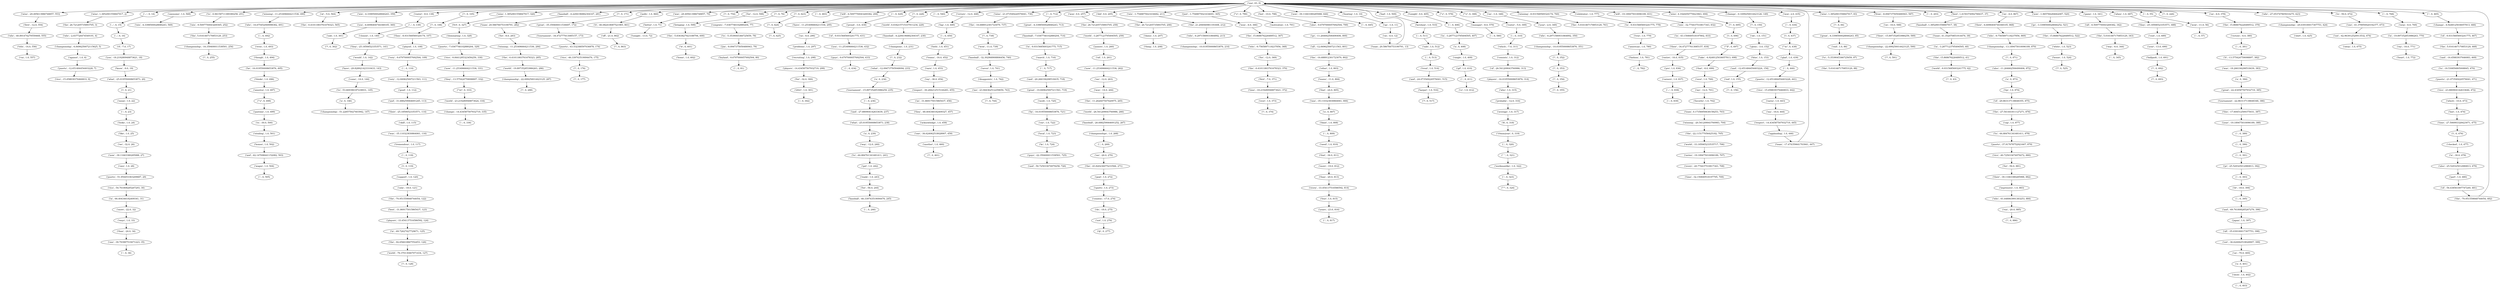 strict digraph "" {
"('!', 0, 886)";
"('wins', -29.495613986748857, 553)";
"('wins', 1.3852901558847917, 2)";
"('the', 26.721205735893705, 258)";
"('world', -26.541209043760986, 266)";
"(',', 0, 492)";
"('the', -11.262647547020975, 265)";
"('to', -5.3539045366725659, 87)";
"('!', 0, 871)";
"('tonight', -13.0, 72)";
"('first', -7.0, 371)";
"('beating', 1.0, 10)";
"('local', 1.0, 723)";
"(',', 0, 395)";
"('.', 0, 782)";
"('all', -12.849625007211563, 801)";
"('we', -32.0, 26)";
"('guys', -22.359400011538501, 725)";
"('i', 0, 476)";
"('all', -35.039100017307753, 398)";
"('home', 1.0, 602)";
"('i', 0, 696)";
"('awesome', 1.0, 568)";
"('...', 0, 14)";
"('to', -0.96158711389380258, 251)";
"('it', -13.575424759098897, 382)";
"('rico', -46.339743519094476, 175)";
"('by', -16.019550008653876, 721)";
"('end', 1.0, 86)";
"('team', 0.17356950638158253, 703)";
"('what', -25.019550008653873, 238)";
"('who', 1.0, 315)";
"('!', 0, 353)";
"('kc', 1.0, 724)";
"('and', -16.45883937646083, 469)";
"('.', 0, 381)";
"('.', 0, 36)";
"('this', -17.604512509375031, 387)";
"('at', -5.0, 564)";
"('cc', 1.0, 412)";
"('championship', -22.699250014423125, 287)";
"('..', 0, 139)";
"('for', -32.0, 300)";
"('the', -27.541441811127271, 876)";
"('and', -62.147098441152082, 503)";
"('great', -22.434587507932719, 385)";
"('ways', 1.0, 33)";
"('and', -50.725033674979258, 726)";
"('of', -29.863137138648355, 875)";
"('title', -14.0, 556)";
"('to', -44.884761341681411, 241)";
"('the', 26.721205735893705, 206)";
"('wow', -11.0, 739)";
"('he', -16.019550008653876, 495)";
"('time', -32.150849518197795, 709)";
"('.', 0, 118)";
"('wbc', -9.7565897118237856, 368)";
"('take', -4.9248125036057813, 698)";
"('need', 1.0, 810)";
"('and', -27.880904142633639, 237)";
"('winning', -11.253496664211536, 490)";
"('get', 1.0, 242)";
"('to', -53.669396187238931, 145)";
"('!', 0, 693)";
"('japan', 1.0, 397)";
"('win', -4.3398500028846243, 359)";
"('the', 15.868676226489512, 41)";
"('time', -27.506993328423071, 475)";
"('your', -13.0, 690)";
"('champs', -14.434587507932719, 335)";
"('rico', -40.725033674979272, 880)";
"('w', 0, 601)";
"('!', 0, 150)";
"('roster', -8.0, 138)";
"('a', 0, 146)";
"('red', 1.0, 155)";
"('and', -69.761808285267279, 396)";
"('usa', 63, 0)";
"('guys', -9.6797000057692504, 433)";
"('every', -20.774437510817343, 708)";
"('championship', -10.019550008653876, 351)";
"('the', -22.115177056425182, 705)";
"('know', -9.0, 19)";
"('.', 0, 817)";
"('for', -56.0, 244)";
"('in', -3.2877123795494505, 407)";
"('what', -25.019550008653873, 20)";
"('my', -36.0, 454)";
"('champs', -4.9248125036057813, 466)";
"('bringing', 1.0, 599)";
"('away', 1.0, 675)";
"('homes', 1.0, 502)";
"('is', -30.0, 500)";
"('problems', 1.0, 297)";
"('looks', 1.0, 24)";
"('tournament', -34.472777613085157, 173)";
"('!', 0, 105)";
"('true', 1.0, 779)";
"(',', 0, 511)";
"('also', -25.529325012980813, 479)";
"('nd', 1.0, 261)";
"('players', -14.434587507932719, 299)";
"('the', -70.951559848744054, 482)";
"('all', -6.5097750043269382, 342)";
"('!', 0, 625)";
"('!', 0, 744)";
"('cap', 1.0, 877)";
"('it', -46.082418087521965, 861)";
"('was', -18.266194298518439, 383)";
"('on', -16.0, 588)";
"('checked', 1.0, 477)";
"('wow', -11.0, 56)";
"('earn', 1.0, 453)";
"('world', -23.219280948873624, 334)";
"('!', 0, 156)";
"('glory', -3.0, 152)";
"('wins', 1.3852901558847917, 326)";
"('.', 0, 440)";
"(\"'m\", 0, 438)";
"('the', 5.0161467170853129, 88)";
"('won', -14.0, 264)";
"('time', -18.219280948873621, 372)";
"('.', 0, 389)";
"('tournament', -15.897352853986259, 235)";
"('motivation', 1.0, 791)";
"('kershaw', 1.0, 510)";
"('..', 0, 16)";
"('no', -6.0, 296)";
"('world', -3.2877123795494505, 259)";
"(';', 0, 302)";
"('on', -70.0, 400)";
"('than', -20.0, 813)";
"('visit', 1.0, 689)";
"('.', 0, 323)";
"('do', -18.0, 275)";
"('they', -8.931568569324174, 107)";
"('baseball', -4.2294196882304167, 281)";
"('roster', -5.0, 309)";
"('they', -13.575424759098897, 332)";
"('wbc', -9.7565897118237856, 869)";
"('in', -43.150849518197802, 833)";
"('their', -34.472777613085157, 834)";
"('tip', 1.0, 874)";
"('puerto', -21.073549220576041, 471)";
"('very', -9.6797000057692504, 109)";
"('win', -9.5097750043269365, 252)";
"('ole', 1.0, 151)";
"('?', 0, 362)";
"('both', 1.0, 451)";
"('single', 1.0, 409)";
"('!', 0, 171)";
"('championship', -16.359400011538501, 254)";
"('a', 0, 384)";
"('great', -35.359400011538497, 172)";
"(\"''\", 0, 324)";
"('...', 0, 15)";
"('.', 0, 436)";
"('was', -29.495613986748857, 70)";
"('!', 0, 754)";
"('pulls', 1.0, 860)";
"('shirt', 1.0, 425)";
"('my', -16.0, 771)";
"('wbc', -61.648063991383253, 884)";
"('now', -11.253496664211536, 262)";
"('!', 0, 352)";
"('for', -12.0, 598)";
"('blast', 1.0, 808)";
"('!', 0, 623)";
"('of', -56.438561897747249, 481)";
"('.', 0, 236)";
"('win', -4.3398500028846243, 569)";
"('and', -12.651484454403224, 154)";
"('manager', -8.0, 579)";
"('go', -11.264662506490406, 800)";
"('@', 0, 277)";
"('great', -4.3398500028846243, 713)";
"(',', 0, 513)";
"('year', -19.189475010096189, 388)";
"('up', -1.0, 11)";
"('recruiting', 1.0, 298)";
"('in', -69.72627427729671, 125)";
"('applauding', 1.0, 446)";
"('.', 0, 483)";
"('of', -9.9315685693241775, 431)";
"('sale', 1.0, 512)";
"('.', 0, 57)";
"('wbc', -6.2971580931864892, 350)";
"('of', -26.541209043760986, 313)";
"('over', 1.0, 700)";
"('championships', 1.0, 268)";
"('the', -0.41011803761678323, 285)";
"('!', 0, 692)";
"('in', -19.897352853986263, 770)";
"('my', -16.0, 444)";
"(\"'re\", 0, 333)";
"('!', 0, 76)";
"('will', -6.5097750043269382, 294)";
"('respect', -30.284212515144283, 455)";
"('teams', -16.0, 452)";
"('rico', -9.8441295323456259, 330)";
"('mvp', -6.0, 769)";
"('is', -30.0, 478)";
"('world', -33.185065233535717, 706)";
"('in', -9.9315685693241775, 778)";
"('have', -11.253496664211536, 295)";
"('.', 0, 429)";
"('world', 0.034215715337911234, 229)";
"('the', -0.41011803761678323, 370)";
"('wbc', -2.837726474549191, 4)";
"('earns', 1.0, 443)";
"('.', 0, 540)";
"('champions', 1.0, 231)";
"('jim', -8.0947375050480943, 79)";
"('you', -6.6096404744368105, 360)";
"('!', 0, 43)";
"('!', 0, 228)";
"('fashion', 1.0, 781)";
"('american', 1.0, 780)";
"('was', -35.110323830864061, 116)";
"('our', 1.0, 722)";
"('i', 0, 21)";
"('puerto', -7.0367746102880204, 329)";
"('10mm/year', 0, 319)";
"('victory', -12.0, 448)";
"('wins', -21.073549220576041, 736)";
"('come', -14.0, 144)";
"('to', -44.884761341681411, 878)";
"('tournament', -22.863137138648348, 386)";
"('america', 1.0, 497)";
"('won', 2.0, 435)";
"('dominating', 1.0, 328)";
"('other', 1.0, 803)";
"('if', -7.0, 17)";
"('juniors', 1.0, 260)";
"('workmanlike', 1.0, 322)";
"('closest', 1.0, 140)";
"('a', 0, 408)";
"('probably', -12.0, 316)";
"('championship', -29.039100017307753, 424)";
"('another', 1.0, 460)";
"('they', -25.18506523353571, 688)";
"('my', -12.0, 701)";
"('!', 0, 863)";
"('their', -15.897352853986259, 589)";
"('that', -8.0, 699)";
"('out', -36.624062518028907, 399)";
"('.', 0, 712)";
"('did', 0.0, 205)";
"('?', 0, 591)";
"('damn', 1.0, 207)";
"('.', 0, 645)";
"('the', -70.951559848744054, 122)";
"('every', -33.454137516586592, 814)";
"('win', -1.7548875021634682, 211)";
"('puerto', -43.532388597036878, 174)";
"('which', -7.0, 311)";
"('!', 0, 232)";
"('the', 26.721205735893705, 3)";
"('favorite', 1.0, 702)";
"('average', 1.0, 317)";
"(\"'s\", 0, 790)";
"('championship', -22.699250014423125, 590)";
"('you', -18.219280948873621, 18)";
"(',', 0, 393)";
"('just', -1.7548875021634691, 365)";
"('the', 5.0161467170853129, 468)";
"('way', -6.0, 344)";
"('part', 1.0, 480)";
"('the', 15.868676226489512, 367)";
"('show', 1.0, 402)";
"('for', -56.0, 881)";
"('only', -18.0, 121)";
"(';', 0, 390)";
"(',', 0, 310)";
"('dr', -18.0, 394)";
"('now', -39.11663380285988, 644)";
"('ask', 1.0, 361)";
"('!', 0, 355)";
"('2021', 1.0, 301)";
"('harper', 1.0, 516)";
"('$', 0, 318)";
"('what', -12.094737505048094, 233)";
"('mean', 1.0, 22)";
"('congrats', -7.0367746102880204, 77)";
"('like', 1.0, 25)";
"('world', -9.9315685693241775, 42)";
"('as', -31.869175015865437, 456)";
"('world', -19.897352853986263, 286)";
"('i', 0, 119)";
"('``', 0, 321)";
"('trout', 1.0, 514)";
"('?', 0, 525)";
"(',', 0, 406)";
"('blue', 1.0, 153)";
"('won', 0.0, 257)";
"('baseball', -46.339743519094476, 245)";
"('!', 0, 255)";
"('won', -4.0, 366)";
"('to', -5.3539045366725659, 78)";
"('more', -22.0, 32)";
"('also', -9.6797000057692504, 799)";
"('!', 0, 695)";
"('country', -17.0, 274)";
"('championship', -10.019550008653876, 214)";
"('a', 0, 807)";
"('had', 1.0, 509)";
"('great', -19.849625007211561, 719)";
"('the', -5.8363827923188794, 600)";
"(',', 0, 269)";
"('the', -16.688912301723079, 802)";
"('.', 0, 336)";
"('puerto', -12.651484454403228, 7)";
"('players', -16.019550008653876, 314)";
"('way', -12.0, 240)";
"('tonight', 0.0, 405)";
"('team', -17.474359641703941, 447)";
"('thing', 1.0, 208)";
"('glad', 1.0, 439)";
"('they', -48.404346182409327, 457)";
"('!', 0, 177)";
"('respect', -14.434587507932719, 445)";
"('!', 0, 106)";
"('played', 1.0, 108)";
"('baseball', -7.0367746102880204, 714)";
"('first', -12.0, 554)";
"('more', -19.0, 812)";
"('in', -3.2877123795494505, 40)";
"('the', -16.688912301723079, 737)";
"('a', 0, 401)";
"('acknowledge', 1.0, 458)";
"('puerto', -37.917678752921667, 879)";
"('!', 0, 374)";
"('but', -10.0, 798)";
"('team', 41.352070851914476, 39)";
"('the', -92.656618867552453, 126)";
"('...', 0, 838)";
"('out', -42.963912520913532, 674)";
"(\"'s\", 0, 578)";
"('also', -11.264662506490406, 872)";
"('world', -76.370130467071434, 127)";
"('!', 0, 84)";
"('though', 1.0, 494)";
"('the', -43.820236075233566, 271)";
"('on', -1.0, 348)";
"('consists', 1.0, 312)";
"('not', 1.0, 276)";
"('house', 1.0, 524)";
"('.', 0, 23)";
"('winning', -11.253496664211536, 284)";
"('one', -39.793987519471223, 35)";
"('the', 15.868676226489512, 379)";
"('celebrates', 1.0, 777)";
"('winning', -8.931568569324174, 760)";
"('will', -19.189475010096189, 831)";
"('own', 1.0, 28)";
"('me', -23.944362512259659, 743)";
"('which', -10.0, 473)";
"('team', 29.586784753190791, 282)";
"('rico', -15.458839376460833, 442)";
"('wbc', -40.891474279559468, 555)";
"('rico', -15.458839376460833, 8)";
"('skill', 1.0, 115)";
"('best', -31.869175015865437, 123)";
"('they', -25.18506523353571, 141)";
"('!', 0, 624)";
"(\"'s\", 0, 308)";
"('leyland', -9.6797000057692504, 80)";
"('a', 0, 234)";
"('!', 0, 461)";
"('.', 0, 411)";
"('champs', -0.1699250014423126, 149)";
"('.', 0, 81)";
"('series', -19.189475010096189, 707)";
"('march', 1.0, 716)";
"('pr', -25.529325012980813, 392)";
"('last', 1.0, 474)";
"('of', -9.9315685693241775, 467)";
"('wins', 4.1926450779423963, 694)";
"('would', 1.0, 142)";
"('.', 0, 434)";
"('championship', -51.228575027403942, 147)";
"('we', -26.0, 270)";
"('their', -39.11663380285988, 882)";
"('great', -4.3398500028846243, 85)";
"('for', -12.0, 369)";
"('ever', 1.0, 373)";
"('wages', 1.0, 504)";
"('work', 1.0, 720)";
"(\"'ll\", 0, 697)";
"('.', 0, 839)";
"('one', -36.624062518028907, 459)";
"('!', 0, 738)";
"('have', -29.828921423310433, 143)";
"('!', 0, 128)";
"('.', 0, 580)";
"(';', 0, 391)";
"('that', -36.0, 811)";
"('heart', 1.0, 772)";
"('on', -4.0, 867)";
"('the', 5.0161467170853129, 253)";
"('.', 0, 403)";
"('four', 1.0, 815)";
"('!', 0, 354)";
"('the', 5.0161467170853129, 343)";
"('wins', 1.3852901558847917, 83)";
"('puerto', -12.651484454403228, 441)";
"('team', 29.586784753190791, 13)";
"('from', -8.0947375050480943, 587)";
"('a', 0, 873)";
"('baseball', 1.3852901558847917, 38)";
"('via', 1.0, 557)";
"('.', 0, 345)";
"('best', 1.4150374992788437, 37)";
"('.', 0, 203)";
"('one', -41.378950020192377, 673)";
"('than', -24.0, 34)";
"('off', -21.0, 862)";
"('pastime', 1.0, 499)";
"('you', -11.253496664211536, 432)";
"('puerto', -51.954453363209687, 29)";
"('run', -20.0, 885)";
"('good', 1.0, 112)";
"('ready', 1.0, 243)";
"('the', -0.41011803761678323, 565)";
"('i', 0, 437)";
"('and', -24.073549220576041, 515)";
"('win', -32.774437510817343, 832)";
"('never', 1.0, 741)";
"('go', -3.3398500028846252, 521)";
"('stealing', 1.0, 501)";
"('thinks', 1.0, 496)";
"('years', -23.0, 816)";
"('rico', -23.880904142633646, 472)";
"('.', 0, 717)";
"('championship', -6.8496250072115625, 5)";
"('impressive', 1.0, 883)";
"('.', 0, 450)";
"('very', -12.849625007211563, 111)";
"('for', -8.0, 283)";
"('on', -4.0, 378)";
"('now', -1.965784284662087, 520)";
"('the', 21.294940981191608, 212)";
"('baseball', -26.688259064691252, 267)";
"('!', 0, 288)";
"('pro', 1.0, 836)";
"('entire', -16.0, 835)";
"('wbc', -16.675452949098382, 491)";
"(\"'s\", 0, 498)";
"(',', 0, 320)";
"('wbc', -6.2971580931864892, 213)";
"('goat', 1.0, 272)";
"('!', 0, 176)";
"('game', 1.0, 341)";
"('proud', -3.0, 430)";
"(',', 0, 110)";
"('when', 1.0, 687)";
"('?', 0, 517)";
"('support', 1.0, 120)";
"('-', 0, 465)";
"('baseball', -32.302968908806456, 740)";
"('rico', -54.761808285267293, 30)";
"('.', 0, 505)";
"('their', -25.18506523353571, 114)";
"('the', 15.868676226489512, 522)";
"('.', 0, 55)";
"('gif', 1.0, 410)";
"('in', -9.9315685693241775, 715)";
"('their', -6.6096404744368105, 868)";
"('your', -2.0, 349)";
"('!', 0, 226)";
"('baseball', -4.2294196882304167, 230)";
"('is', -50.0, 672)";
"('8-0', 0, 327)";
"('disappoints', 1.0, 742)";
"('on', -4.0, 12)";
"('the', 5.0161467170853129, 761)";
"('sports', 1.0, 273)";
"('better', 1.0, 71)";
"('and', -31.688259064691245, 113)";
"('ballpark', 1.0, 691)";
"('now', -39.11663380285988, 27)";
"('even', 1.0, 493)";
"('in', -66.404346182409341, 31)";
"('wbc', -27.053747805010275, 423)";
"('a', 0, 239)";
"('winning', -20.541209043760983, 704)";
"('victory', -4.0, 380)";
"(',', 0, 768)";
"('.', 0, 246)";
"('players', -33.454137516586592, 124)";
"('that', -24.0, 805)";
"('we', -12.0, 263)";
"('to', -18.530856805008845, 470)";
"('was', -35.110323830864061, 806)";
"('and', -20.266194298518435, 718)";
"('tremendous', 1.0, 117)";
"('championship', -13.189475010096189, 870)";
"('teams', -11.0, 804)";
"('.', 0, 809)";
"('lap', 1.0, 449)";
"('now', -11.253496664211536, 331)";
"('white', 1.0, 523)";
"('careers', 1.0, 837)";
"('against', 1.0, 6)";
"('wins', -29.495613986748857, 553)" -> "('first', -12.0, 554)";
"('wins', 1.3852901558847917, 2)" -> "('the', 26.721205735893705, 3)";
"('the', 26.721205735893705, 258)" -> "('world', -3.2877123795494505, 259)";
"('world', -26.541209043760986, 266)" -> "('baseball', -26.688259064691252, 267)";
"(',', 0, 492)" -> "('even', 1.0, 493)";
"('the', -11.262647547020975, 265)" -> "('world', -26.541209043760986, 266)";
"('to', -5.3539045366725659, 87)" -> "('the', 5.0161467170853129, 88)";
"('!', 0, 871)" -> "('also', -11.264662506490406, 872)";
"('first', -7.0, 371)" -> "('time', -18.219280948873621, 372)";
"('beating', 1.0, 10)" -> "('up', -1.0, 11)";
"('local', 1.0, 723)" -> "('kc', 1.0, 724)";
"(',', 0, 395)" -> "('and', -69.761808285267279, 396)";
"('all', -12.849625007211563, 801)" -> "('the', -16.688912301723079, 802)";
"('we', -32.0, 26)" -> "('now', -39.11663380285988, 27)";
"('guys', -22.359400011538501, 725)" -> "('and', -50.725033674979258, 726)";
"('i', 0, 476)" -> "('checked', 1.0, 477)";
"('all', -35.039100017307753, 398)" -> "('out', -36.624062518028907, 399)";
"('i', 0, 696)" -> "(\"'ll\", 0, 697)";
"('awesome', 1.0, 568)" -> "('win', -4.3398500028846243, 569)";
"('...', 0, 14)" -> "('...', 0, 15)";
"('to', -0.96158711389380258, 251)" -> "('win', -9.5097750043269365, 252)";
"('it', -13.575424759098897, 382)" -> "('was', -18.266194298518439, 383)";
"('rico', -46.339743519094476, 175)" -> "('!', 0, 176)";
"('by', -16.019550008653876, 721)" -> "('our', 1.0, 722)";
"('end', 1.0, 86)" -> "('to', -5.3539045366725659, 87)";
"('team', 0.17356950638158253, 703)" -> "('winning', -20.541209043760983, 704)";
"('what', -25.019550008653873, 238)" -> "('a', 0, 239)";
"('who', 1.0, 315)" -> "('probably', -12.0, 316)";
"('!', 0, 353)" -> "('!', 0, 354)";
"('kc', 1.0, 724)" -> "('guys', -22.359400011538501, 725)";
"('and', -16.45883937646083, 469)" -> "('to', -18.530856805008845, 470)";
"('.', 0, 381)" -> "('it', -13.575424759098897, 382)";
"('this', -17.604512509375031, 387)" -> "('year', -19.189475010096189, 388)";
"('at', -5.0, 564)" -> "('the', -0.41011803761678323, 565)";
"('championship', -22.699250014423125, 287)" -> "('!', 0, 288)";
"('..', 0, 139)" -> "('closest', 1.0, 140)";
"('for', -32.0, 300)" -> "('2021', 1.0, 301)";
"('the', -27.541441811127271, 876)" -> "('cap', 1.0, 877)";
"('and', -62.147098441152082, 503)" -> "('wages', 1.0, 504)";
"('great', -22.434587507932719, 385)" -> "('tournament', -22.863137138648348, 386)";
"('ways', 1.0, 33)" -> "('than', -24.0, 34)";
"('of', -29.863137138648355, 875)" -> "('the', -27.541441811127271, 876)";
"('title', -14.0, 556)" -> "('via', 1.0, 557)";
"('to', -44.884761341681411, 241)" -> "('get', 1.0, 242)";
"('the', 26.721205735893705, 206)" -> "('damn', 1.0, 207)";
"('wow', -11.0, 739)" -> "('baseball', -32.302968908806456, 740)";
"('he', -16.019550008653876, 495)" -> "('thinks', 1.0, 496)";
"('.', 0, 118)" -> "('i', 0, 119)";
"('wbc', -9.7565897118237856, 368)" -> "('for', -12.0, 369)";
"('take', -4.9248125036057813, 698)" -> "('that', -8.0, 699)";
"('need', 1.0, 810)" -> "('that', -36.0, 811)";
"('and', -27.880904142633639, 237)" -> "('what', -25.019550008653873, 238)";
"('winning', -11.253496664211536, 490)" -> "('wbc', -16.675452949098382, 491)";
"('get', 1.0, 242)" -> "('ready', 1.0, 243)";
"('to', -53.669396187238931, 145)" -> "('a', 0, 146)";
"('japan', 1.0, 397)" -> "('all', -35.039100017307753, 398)";
"('win', -4.3398500028846243, 359)" -> "('you', -6.6096404744368105, 360)";
"('the', 15.868676226489512, 41)" -> "('world', -9.9315685693241775, 42)";
"('time', -27.506993328423071, 475)" -> "('i', 0, 476)";
"('your', -13.0, 690)" -> "('ballpark', 1.0, 691)";
"('champs', -14.434587507932719, 335)" -> "('.', 0, 336)";
"('rico', -40.725033674979272, 880)" -> "('for', -56.0, 881)";
"('w', 0, 601)" -> "('home', 1.0, 602)";
"('!', 0, 150)" -> "('ole', 1.0, 151)";
"('roster', -8.0, 138)" -> "('..', 0, 139)";
"('a', 0, 146)" -> "('championship', -51.228575027403942, 147)";
"('red', 1.0, 155)" -> "('!', 0, 156)";
"('and', -69.761808285267279, 396)" -> "('japan', 1.0, 397)";
"('usa', 63, 0)" -> "('wins', -29.495613986748857, 553)";
"('usa', 63, 0)" -> "('wins', 1.3852901558847917, 2)";
"('usa', 63, 0)" -> "('tonight', 0.0, 405)";
"('usa', 63, 0)" -> "('winning', -8.931568569324174, 760)";
"('usa', 63, 0)" -> "('now', -39.11663380285988, 644)";
"('usa', 63, 0)" -> "('wins', 4.1926450779423963, 694)";
"('usa', 63, 0)" -> "('baseball', -4.2294196882304167, 281)";
"('usa', 63, 0)" -> "('roster', -8.0, 138)";
"('usa', 63, 0)" -> "('just', -1.7548875021634691, 365)";
"('usa', 63, 0)" -> "('on', -4.0, 867)";
"('usa', 63, 0)" -> "('.', 0, 429)";
"('usa', 63, 0)" -> "('game', 1.0, 341)";
"('usa', 63, 0)" -> "('beating', 1.0, 10)";
"('usa', 63, 0)" -> "('when', 1.0, 687)";
"('usa', 63, 0)" -> "('is', -50.0, 672)";
"('usa', 63, 0)" -> "('.', 0, 540)";
"('usa', 63, 0)" -> "('-', 0, 465)";
"('usa', 63, 0)" -> "('will', -19.189475010096189, 831)";
"('usa', 63, 0)" -> "(\"'s\", 0, 790)";
"('usa', 63, 0)" -> "('!', 0, 171)";
"('usa', 63, 0)" -> "('!', 0, 228)";
"('usa', 63, 0)" -> "('awesome', 1.0, 568)";
"('usa', 63, 0)" -> "('...', 0, 14)";
"('usa', 63, 0)" -> "('but', -10.0, 798)";
"('usa', 63, 0)" -> "('.', 0, 55)";
"('usa', 63, 0)" -> "('to', -0.96158711389380258, 251)";
"('usa', 63, 0)" -> "('!', 0, 226)";
"('usa', 63, 0)" -> "('for', -12.0, 598)";
"('usa', 63, 0)" -> "('.', 0, 203)";
"('usa', 63, 0)" -> "('win', -4.3398500028846243, 359)";
"('usa', 63, 0)" -> "(\"'s\", 0, 578)";
"('usa', 63, 0)" -> "('now', -1.965784284662087, 520)";
"('usa', 63, 0)" -> "('!', 0, 623)";
"('usa', 63, 0)" -> "('was', -29.495613986748857, 70)";
"('usa', 63, 0)" -> "('from', -8.0947375050480943, 587)";
"('usa', 63, 0)" -> "('on', -1.0, 348)";
"('usa', 63, 0)" -> "('!', 0, 105)";
"('usa', 63, 0)" -> "('!', 0, 754)";
"('usa', 63, 0)" -> "('best', 1.4150374992788437, 37)";
"('usa', 63, 0)" -> "('at', -5.0, 564)";
"('usa', 63, 0)" -> "('won', 2.0, 435)";
"('usa', 63, 0)" -> "('victory', -12.0, 448)";
"('usa', 63, 0)" -> "(',', 0, 768)";
"('usa', 63, 0)" -> "('.', 0, 712)";
"('usa', 63, 0)" -> "('celebrates', 1.0, 777)";
"('usa', 63, 0)" -> "('won', 0.0, 257)";
"('usa', 63, 0)" -> "('wins', 1.3852901558847917, 83)";
"('usa', 63, 0)" -> "('wins', -21.073549220576041, 736)";
"('usa', 63, 0)" -> "('wins', 1.3852901558847917, 326)";
"('usa', 63, 0)" -> "('wbc', -27.053747805010275, 423)";
"('usa', 63, 0)" -> "('.', 0, 483)";
"('usa', 63, 0)" -> "('did', 0.0, 205)";
"('usa', 63, 0)" -> "('pulls', 1.0, 860)";
"('usa', 63, 0)" -> "('had', 1.0, 509)";
"('usa', 63, 0)" -> "('winning', -11.253496664211536, 490)";
"('usa', 63, 0)" -> "('win', -1.7548875021634682, 211)";
"('usa', 63, 0)" -> "('will', -6.5097750043269382, 294)";
"('usa', 63, 0)" -> "(\"'s\", 0, 308)";
"('usa', 63, 0)" -> "('champs', -0.1699250014423126, 149)";
"('usa', 63, 0)" -> "('on', -4.0, 378)";
"('usa', 63, 0)" -> "('!', 0, 76)";
"('guys', -9.6797000057692504, 433)" -> "('.', 0, 434)";
"('every', -20.774437510817343, 708)" -> "('time', -32.150849518197795, 709)";
"('championship', -10.019550008653876, 351)" -> "('!', 0, 352)";
"('the', -22.115177056425182, 705)" -> "('world', -33.185065233535717, 706)";
"('know', -9.0, 19)" -> "('what', -25.019550008653873, 20)";
"('for', -56.0, 244)" -> "('baseball', -46.339743519094476, 245)";
"('in', -3.2877123795494505, 407)" -> "('a', 0, 408)";
"('what', -25.019550008653873, 20)" -> "('i', 0, 21)";
"('my', -36.0, 454)" -> "('respect', -30.284212515144283, 455)";
"('champs', -4.9248125036057813, 466)" -> "('of', -9.9315685693241775, 467)";
"('bringing', 1.0, 599)" -> "('the', -5.8363827923188794, 600)";
"('homes', 1.0, 502)" -> "('and', -62.147098441152082, 503)";
"('is', -30.0, 500)" -> "('stealing', 1.0, 501)";
"('problems', 1.0, 297)" -> "('recruiting', 1.0, 298)";
"('looks', 1.0, 24)" -> "('like', 1.0, 25)";
"('tournament', -34.472777613085157, 173)" -> "('puerto', -43.532388597036878, 174)";
"('!', 0, 105)" -> "('!', 0, 106)";
"('true', 1.0, 779)" -> "('american', 1.0, 780)";
"(',', 0, 511)" -> "('sale', 1.0, 512)";
"('also', -25.529325012980813, 479)" -> "('part', 1.0, 480)";
"('nd', 1.0, 261)" -> "('now', -11.253496664211536, 262)";
"('players', -14.434587507932719, 299)" -> "('for', -32.0, 300)";
"('the', -70.951559848744054, 482)" -> "('usa', 63, 0)";
"('all', -6.5097750043269382, 342)" -> "('the', 5.0161467170853129, 343)";
"('cap', 1.0, 877)" -> "('to', -44.884761341681411, 878)";
"('it', -46.082418087521965, 861)" -> "('off', -21.0, 862)";
"('was', -18.266194298518439, 383)" -> "('a', 0, 384)";
"('on', -16.0, 588)" -> "('their', -15.897352853986259, 589)";
"('checked', 1.0, 477)" -> "('is', -30.0, 478)";
"('wow', -11.0, 56)" -> "('.', 0, 57)";
"('earn', 1.0, 453)" -> "('my', -36.0, 454)";
"('world', -23.219280948873624, 334)" -> "('champs', -14.434587507932719, 335)";
"('glory', -3.0, 152)" -> "('blue', 1.0, 153)";
"('wins', 1.3852901558847917, 326)" -> "('8-0', 0, 327)";
"('.', 0, 440)" -> "('puerto', -12.651484454403228, 441)";
"(\"'m\", 0, 438)" -> "('glad', 1.0, 439)";
"('won', -14.0, 264)" -> "('the', -11.262647547020975, 265)";
"('time', -18.219280948873621, 372)" -> "('ever', 1.0, 373)";
"('.', 0, 389)" -> "(';', 0, 390)";
"('tournament', -15.897352853986259, 235)" -> "('.', 0, 236)";
"('kershaw', 1.0, 510)" -> "(',', 0, 511)";
"('..', 0, 16)" -> "('if', -7.0, 17)";
"('no', -6.0, 296)" -> "('problems', 1.0, 297)";
"('world', -3.2877123795494505, 259)" -> "('juniors', 1.0, 260)";
"('on', -70.0, 400)" -> "('a', 0, 401)";
"('than', -20.0, 813)" -> "('every', -33.454137516586592, 814)";
"('visit', 1.0, 689)" -> "('your', -13.0, 690)";
"('.', 0, 323)" -> "(\"''\", 0, 324)";
"('do', -18.0, 275)" -> "('not', 1.0, 276)";
"('they', -8.931568569324174, 107)" -> "('played', 1.0, 108)";
"('baseball', -4.2294196882304167, 281)" -> "('team', 29.586784753190791, 282)";
"('roster', -5.0, 309)" -> "(',', 0, 310)";
"('they', -13.575424759098897, 332)" -> "(\"'re\", 0, 333)";
"('wbc', -9.7565897118237856, 869)" -> "('championship', -13.189475010096189, 870)";
"('in', -43.150849518197802, 833)" -> "('their', -34.472777613085157, 834)";
"('their', -34.472777613085157, 834)" -> "('entire', -16.0, 835)";
"('tip', 1.0, 874)" -> "('of', -29.863137138648355, 875)";
"('puerto', -21.073549220576041, 471)" -> "('rico', -23.880904142633646, 472)";
"('very', -9.6797000057692504, 109)" -> "(',', 0, 110)";
"('win', -9.5097750043269365, 252)" -> "('the', 5.0161467170853129, 253)";
"('ole', 1.0, 151)" -> "('glory', -3.0, 152)";
"('both', 1.0, 451)" -> "('teams', -16.0, 452)";
"('single', 1.0, 409)" -> "('gif', 1.0, 410)";
"('!', 0, 171)" -> "('great', -35.359400011538497, 172)";
"('championship', -16.359400011538501, 254)" -> "('!', 0, 255)";
"('a', 0, 384)" -> "('great', -22.434587507932719, 385)";
"('great', -35.359400011538497, 172)" -> "('tournament', -34.472777613085157, 173)";
"('...', 0, 15)" -> "('..', 0, 16)";
"('.', 0, 436)" -> "('i', 0, 437)";
"('was', -29.495613986748857, 70)" -> "('better', 1.0, 71)";
"('pulls', 1.0, 860)" -> "('it', -46.082418087521965, 861)";
"('my', -16.0, 771)" -> "('heart', 1.0, 772)";
"('wbc', -61.648063991383253, 884)" -> "('run', -20.0, 885)";
"('now', -11.253496664211536, 262)" -> "('we', -12.0, 263)";
"('!', 0, 352)" -> "('!', 0, 353)";
"('for', -12.0, 598)" -> "('bringing', 1.0, 599)";
"('blast', 1.0, 808)" -> "('.', 0, 809)";
"('!', 0, 623)" -> "('!', 0, 624)";
"('of', -56.438561897747249, 481)" -> "('the', -70.951559848744054, 482)";
"('.', 0, 236)" -> "('and', -27.880904142633639, 237)";
"('and', -12.651484454403224, 154)" -> "('red', 1.0, 155)";
"('manager', -8.0, 579)" -> "('.', 0, 580)";
"('go', -11.264662506490406, 800)" -> "('all', -12.849625007211563, 801)";
"('great', -4.3398500028846243, 713)" -> "('baseball', -7.0367746102880204, 714)";
"(',', 0, 513)" -> "('trout', 1.0, 514)";
"('year', -19.189475010096189, 388)" -> "('.', 0, 389)";
"('up', -1.0, 11)" -> "('on', -4.0, 12)";
"('recruiting', 1.0, 298)" -> "('players', -14.434587507932719, 299)";
"('in', -69.72627427729671, 125)" -> "('the', -92.656618867552453, 126)";
"('applauding', 1.0, 446)" -> "('team', -17.474359641703941, 447)";
"('of', -9.9315685693241775, 431)" -> "('you', -11.253496664211536, 432)";
"('sale', 1.0, 512)" -> "(',', 0, 513)";
"('wbc', -6.2971580931864892, 350)" -> "('championship', -10.019550008653876, 351)";
"('of', -26.541209043760986, 313)" -> "('players', -16.019550008653876, 314)";
"('over', 1.0, 700)" -> "('my', -12.0, 701)";
"('championships', 1.0, 268)" -> "(',', 0, 269)";
"('the', -0.41011803761678323, 285)" -> "('world', -19.897352853986263, 286)";
"('!', 0, 692)" -> "('!', 0, 693)";
"('in', -19.897352853986263, 770)" -> "('my', -16.0, 771)";
"('my', -16.0, 444)" -> "('respect', -14.434587507932719, 445)";
"(\"'re\", 0, 333)" -> "('world', -23.219280948873624, 334)";
"('!', 0, 76)" -> "('congrats', -7.0367746102880204, 77)";
"('will', -6.5097750043269382, 294)" -> "('have', -11.253496664211536, 295)";
"('respect', -30.284212515144283, 455)" -> "('as', -31.869175015865437, 456)";
"('teams', -16.0, 452)" -> "('earn', 1.0, 453)";
"('rico', -9.8441295323456259, 330)" -> "('now', -11.253496664211536, 331)";
"('mvp', -6.0, 769)" -> "('in', -19.897352853986263, 770)";
"('is', -30.0, 478)" -> "('also', -25.529325012980813, 479)";
"('world', -33.185065233535717, 706)" -> "('series', -19.189475010096189, 707)";
"('in', -9.9315685693241775, 778)" -> "('true', 1.0, 779)";
"('have', -11.253496664211536, 295)" -> "('no', -6.0, 296)";
"('.', 0, 429)" -> "('proud', -3.0, 430)";
"('world', 0.034215715337911234, 229)" -> "('baseball', -4.2294196882304167, 230)";
"('the', -0.41011803761678323, 370)" -> "('first', -7.0, 371)";
"('wbc', -2.837726474549191, 4)" -> "('championship', -6.8496250072115625, 5)";
"('earns', 1.0, 443)" -> "('my', -16.0, 444)";
"('champions', 1.0, 231)" -> "('!', 0, 232)";
"('jim', -8.0947375050480943, 79)" -> "('leyland', -9.6797000057692504, 80)";
"('you', -6.6096404744368105, 360)" -> "('ask', 1.0, 361)";
"('!', 0, 228)" -> "('world', 0.034215715337911234, 229)";
"('fashion', 1.0, 781)" -> "('.', 0, 782)";
"('american', 1.0, 780)" -> "('fashion', 1.0, 781)";
"('was', -35.110323830864061, 116)" -> "('tremendous', 1.0, 117)";
"('our', 1.0, 722)" -> "('local', 1.0, 723)";
"('i', 0, 21)" -> "('mean', 1.0, 22)";
"('puerto', -7.0367746102880204, 329)" -> "('rico', -9.8441295323456259, 330)";
"('10mm/year', 0, 319)" -> "(',', 0, 320)";
"('victory', -12.0, 448)" -> "('lap', 1.0, 449)";
"('wins', -21.073549220576041, 736)" -> "('the', -16.688912301723079, 737)";
"('come', -14.0, 144)" -> "('to', -53.669396187238931, 145)";
"('to', -44.884761341681411, 878)" -> "('puerto', -37.917678752921667, 879)";
"('tournament', -22.863137138648348, 386)" -> "('this', -17.604512509375031, 387)";
"('america', 1.0, 497)" -> "(\"'s\", 0, 498)";
"('won', 2.0, 435)" -> "('.', 0, 436)";
"('dominating', 1.0, 328)" -> "('puerto', -7.0367746102880204, 329)";
"('other', 1.0, 803)" -> "('teams', -11.0, 804)";
"('if', -7.0, 17)" -> "('you', -18.219280948873621, 18)";
"('juniors', 1.0, 260)" -> "('nd', 1.0, 261)";
"('workmanlike', 1.0, 322)" -> "('.', 0, 323)";
"('closest', 1.0, 140)" -> "('they', -25.18506523353571, 141)";
"('a', 0, 408)" -> "('single', 1.0, 409)";
"('probably', -12.0, 316)" -> "('average', 1.0, 317)";
"('championship', -29.039100017307753, 424)" -> "('shirt', 1.0, 425)";
"('another', 1.0, 460)" -> "('!', 0, 461)";
"('they', -25.18506523353571, 688)" -> "('visit', 1.0, 689)";
"('my', -12.0, 701)" -> "('favorite', 1.0, 702)";
"('their', -15.897352853986259, 589)" -> "('championship', -22.699250014423125, 590)";
"('that', -8.0, 699)" -> "('over', 1.0, 700)";
"('out', -36.624062518028907, 399)" -> "('on', -70.0, 400)";
"('.', 0, 712)" -> "('great', -4.3398500028846243, 713)";
"('did', 0.0, 205)" -> "('the', 26.721205735893705, 206)";
"('damn', 1.0, 207)" -> "('thing', 1.0, 208)";
"('the', -70.951559848744054, 122)" -> "('best', -31.869175015865437, 123)";
"('every', -33.454137516586592, 814)" -> "('four', 1.0, 815)";
"('win', -1.7548875021634682, 211)" -> "('the', 21.294940981191608, 212)";
"('puerto', -43.532388597036878, 174)" -> "('rico', -46.339743519094476, 175)";
"('which', -7.0, 311)" -> "('consists', 1.0, 312)";
"('!', 0, 232)" -> "('what', -12.094737505048094, 233)";
"('the', 26.721205735893705, 3)" -> "('wbc', -2.837726474549191, 4)";
"('favorite', 1.0, 702)" -> "('team', 0.17356950638158253, 703)";
"('average', 1.0, 317)" -> "('$', 0, 318)";
"(\"'s\", 0, 790)" -> "('motivation', 1.0, 791)";
"('championship', -22.699250014423125, 590)" -> "('?', 0, 591)";
"('you', -18.219280948873621, 18)" -> "('know', -9.0, 19)";
"(',', 0, 393)" -> "('dr', -18.0, 394)";
"('just', -1.7548875021634691, 365)" -> "('won', -4.0, 366)";
"('the', 5.0161467170853129, 468)" -> "('and', -16.45883937646083, 469)";
"('way', -6.0, 344)" -> "('.', 0, 345)";
"('part', 1.0, 480)" -> "('of', -56.438561897747249, 481)";
"('the', 15.868676226489512, 367)" -> "('wbc', -9.7565897118237856, 368)";
"('show', 1.0, 402)" -> "('.', 0, 403)";
"('for', -56.0, 881)" -> "('their', -39.11663380285988, 882)";
"('only', -18.0, 121)" -> "('the', -70.951559848744054, 122)";
"(';', 0, 390)" -> "(';', 0, 391)";
"(',', 0, 310)" -> "('which', -7.0, 311)";
"('dr', -18.0, 394)" -> "(',', 0, 395)";
"('now', -39.11663380285988, 644)" -> "('.', 0, 645)";
"('ask', 1.0, 361)" -> "('?', 0, 362)";
"('2021', 1.0, 301)" -> "(';', 0, 302)";
"('harper', 1.0, 516)" -> "('?', 0, 517)";
"('$', 0, 318)" -> "('10mm/year', 0, 319)";
"('what', -12.094737505048094, 233)" -> "('a', 0, 234)";
"('mean', 1.0, 22)" -> "('.', 0, 23)";
"('congrats', -7.0367746102880204, 77)" -> "('to', -5.3539045366725659, 78)";
"('like', 1.0, 25)" -> "('we', -32.0, 26)";
"('world', -9.9315685693241775, 42)" -> "('!', 0, 43)";
"('as', -31.869175015865437, 456)" -> "('they', -48.404346182409327, 457)";
"('world', -19.897352853986263, 286)" -> "('championship', -22.699250014423125, 287)";
"('i', 0, 119)" -> "('support', 1.0, 120)";
"('``', 0, 321)" -> "('workmanlike', 1.0, 322)";
"('trout', 1.0, 514)" -> "('and', -24.073549220576041, 515)";
"(',', 0, 406)" -> "('in', -3.2877123795494505, 407)";
"('blue', 1.0, 153)" -> "('and', -12.651484454403224, 154)";
"('won', 0.0, 257)" -> "('the', 26.721205735893705, 258)";
"('baseball', -46.339743519094476, 245)" -> "('.', 0, 246)";
"('won', -4.0, 366)" -> "('the', 15.868676226489512, 367)";
"('to', -5.3539045366725659, 78)" -> "('jim', -8.0947375050480943, 79)";
"('more', -22.0, 32)" -> "('ways', 1.0, 33)";
"('also', -9.6797000057692504, 799)" -> "('go', -11.264662506490406, 800)";
"('!', 0, 695)" -> "('i', 0, 696)";
"('country', -17.0, 274)" -> "('do', -18.0, 275)";
"('a', 0, 807)" -> "('blast', 1.0, 808)";
"('had', 1.0, 509)" -> "('kershaw', 1.0, 510)";
"('great', -19.849625007211561, 719)" -> "('work', 1.0, 720)";
"('the', -5.8363827923188794, 600)" -> "('w', 0, 601)";
"(',', 0, 269)" -> "('we', -26.0, 270)";
"('the', -16.688912301723079, 802)" -> "('other', 1.0, 803)";
"('puerto', -12.651484454403228, 7)" -> "('rico', -15.458839376460833, 8)";
"('players', -16.019550008653876, 314)" -> "('who', 1.0, 315)";
"('way', -12.0, 240)" -> "('to', -44.884761341681411, 241)";
"('tonight', 0.0, 405)" -> "(',', 0, 406)";
"('team', -17.474359641703941, 447)" -> "('usa', 63, 0)";
"('glad', 1.0, 439)" -> "('.', 0, 440)";
"('they', -48.404346182409327, 457)" -> "('acknowledge', 1.0, 458)";
"('respect', -14.434587507932719, 445)" -> "('applauding', 1.0, 446)";
"('!', 0, 106)" -> "('they', -8.931568569324174, 107)";
"('played', 1.0, 108)" -> "('very', -9.6797000057692504, 109)";
"('baseball', -7.0367746102880204, 714)" -> "('in', -9.9315685693241775, 715)";
"('first', -12.0, 554)" -> "('wbc', -40.891474279559468, 555)";
"('more', -19.0, 812)" -> "('than', -20.0, 813)";
"('in', -3.2877123795494505, 40)" -> "('the', 15.868676226489512, 41)";
"('the', -16.688912301723079, 737)" -> "('!', 0, 738)";
"('a', 0, 401)" -> "('show', 1.0, 402)";
"('acknowledge', 1.0, 458)" -> "('one', -36.624062518028907, 459)";
"('puerto', -37.917678752921667, 879)" -> "('rico', -40.725033674979272, 880)";
"('but', -10.0, 798)" -> "('also', -9.6797000057692504, 799)";
"('team', 41.352070851914476, 39)" -> "('in', -3.2877123795494505, 40)";
"('the', -92.656618867552453, 126)" -> "('world', -76.370130467071434, 127)";
"('...', 0, 838)" -> "('.', 0, 839)";
"('out', -42.963912520913532, 674)" -> "('away', 1.0, 675)";
"(\"'s\", 0, 578)" -> "('manager', -8.0, 579)";
"('also', -11.264662506490406, 872)" -> "('a', 0, 873)";
"('world', -76.370130467071434, 127)" -> "('!', 0, 128)";
"('!', 0, 84)" -> "('great', -4.3398500028846243, 85)";
"('though', 1.0, 494)" -> "('he', -16.019550008653876, 495)";
"('the', -43.820236075233566, 271)" -> "('goat', 1.0, 272)";
"('on', -1.0, 348)" -> "('your', -2.0, 349)";
"('consists', 1.0, 312)" -> "('of', -26.541209043760986, 313)";
"('not', 1.0, 276)" -> "('@', 0, 277)";
"('house', 1.0, 524)" -> "('?', 0, 525)";
"('.', 0, 23)" -> "('looks', 1.0, 24)";
"('winning', -11.253496664211536, 284)" -> "('the', -0.41011803761678323, 285)";
"('one', -39.793987519471223, 35)" -> "('.', 0, 36)";
"('the', 15.868676226489512, 379)" -> "('victory', -4.0, 380)";
"('celebrates', 1.0, 777)" -> "('in', -9.9315685693241775, 778)";
"('winning', -8.931568569324174, 760)" -> "('the', 5.0161467170853129, 761)";
"('will', -19.189475010096189, 831)" -> "('win', -32.774437510817343, 832)";
"('own', 1.0, 28)" -> "('puerto', -51.954453363209687, 29)";
"('me', -23.944362512259659, 743)" -> "('!', 0, 744)";
"('which', -10.0, 473)" -> "('last', 1.0, 474)";
"('team', 29.586784753190791, 282)" -> "('for', -8.0, 283)";
"('rico', -15.458839376460833, 442)" -> "('earns', 1.0, 443)";
"('wbc', -40.891474279559468, 555)" -> "('title', -14.0, 556)";
"('skill', 1.0, 115)" -> "('was', -35.110323830864061, 116)";
"('best', -31.869175015865437, 123)" -> "('players', -33.454137516586592, 124)";
"('they', -25.18506523353571, 141)" -> "('would', 1.0, 142)";
"('!', 0, 624)" -> "('!', 0, 625)";
"(\"'s\", 0, 308)" -> "('roster', -5.0, 309)";
"('leyland', -9.6797000057692504, 80)" -> "('.', 0, 81)";
"('a', 0, 234)" -> "('tournament', -15.897352853986259, 235)";
"('.', 0, 411)" -> "('cc', 1.0, 412)";
"('champs', -0.1699250014423126, 149)" -> "('!', 0, 150)";
"('series', -19.189475010096189, 707)" -> "('every', -20.774437510817343, 708)";
"('march', 1.0, 716)" -> "('.', 0, 717)";
"('pr', -25.529325012980813, 392)" -> "(',', 0, 393)";
"('last', 1.0, 474)" -> "('time', -27.506993328423071, 475)";
"('of', -9.9315685693241775, 467)" -> "('the', 5.0161467170853129, 468)";
"('wins', 4.1926450779423963, 694)" -> "('!', 0, 695)";
"('would', 1.0, 142)" -> "('have', -29.828921423310433, 143)";
"('we', -26.0, 270)" -> "('the', -43.820236075233566, 271)";
"('their', -39.11663380285988, 882)" -> "('impressive', 1.0, 883)";
"('great', -4.3398500028846243, 85)" -> "('end', 1.0, 86)";
"('for', -12.0, 369)" -> "('the', -0.41011803761678323, 370)";
"('ever', 1.0, 373)" -> "('!', 0, 374)";
"('wages', 1.0, 504)" -> "('.', 0, 505)";
"('work', 1.0, 720)" -> "('by', -16.019550008653876, 721)";
"(\"'ll\", 0, 697)" -> "('take', -4.9248125036057813, 698)";
"('one', -36.624062518028907, 459)" -> "('another', 1.0, 460)";
"('!', 0, 738)" -> "('wow', -11.0, 739)";
"('have', -29.828921423310433, 143)" -> "('come', -14.0, 144)";
"(';', 0, 391)" -> "('pr', -25.529325012980813, 392)";
"('that', -36.0, 811)" -> "('more', -19.0, 812)";
"('on', -4.0, 867)" -> "('their', -6.6096404744368105, 868)";
"('the', 5.0161467170853129, 253)" -> "('championship', -16.359400011538501, 254)";
"('four', 1.0, 815)" -> "('years', -23.0, 816)";
"('!', 0, 354)" -> "('!', 0, 355)";
"('the', 5.0161467170853129, 343)" -> "('way', -6.0, 344)";
"('wins', 1.3852901558847917, 83)" -> "('!', 0, 84)";
"('puerto', -12.651484454403228, 441)" -> "('rico', -15.458839376460833, 442)";
"('team', 29.586784753190791, 13)" -> "('usa', 63, 0)";
"('from', -8.0947375050480943, 587)" -> "('on', -16.0, 588)";
"('a', 0, 873)" -> "('tip', 1.0, 874)";
"('baseball', 1.3852901558847917, 38)" -> "('team', 41.352070851914476, 39)";
"('best', 1.4150374992788437, 37)" -> "('baseball', 1.3852901558847917, 38)";
"('one', -41.378950020192377, 673)" -> "('out', -42.963912520913532, 674)";
"('than', -24.0, 34)" -> "('one', -39.793987519471223, 35)";
"('off', -21.0, 862)" -> "('!', 0, 863)";
"('pastime', 1.0, 499)" -> "('is', -30.0, 500)";
"('you', -11.253496664211536, 432)" -> "('guys', -9.6797000057692504, 433)";
"('puerto', -51.954453363209687, 29)" -> "('rico', -54.761808285267293, 30)";
"('run', -20.0, 885)" -> "('!', 0, 886)";
"('good', 1.0, 112)" -> "('and', -31.688259064691245, 113)";
"('ready', 1.0, 243)" -> "('for', -56.0, 244)";
"('i', 0, 437)" -> "(\"'m\", 0, 438)";
"('and', -24.073549220576041, 515)" -> "('harper', 1.0, 516)";
"('win', -32.774437510817343, 832)" -> "('in', -43.150849518197802, 833)";
"('never', 1.0, 741)" -> "('disappoints', 1.0, 742)";
"('go', -3.3398500028846252, 521)" -> "('the', 15.868676226489512, 522)";
"('stealing', 1.0, 501)" -> "('homes', 1.0, 502)";
"('thinks', 1.0, 496)" -> "('america', 1.0, 497)";
"('years', -23.0, 816)" -> "('.', 0, 817)";
"('rico', -23.880904142633646, 472)" -> "('which', -10.0, 473)";
"('.', 0, 717)" -> "('and', -20.266194298518435, 718)";
"('championship', -6.8496250072115625, 5)" -> "('against', 1.0, 6)";
"('impressive', 1.0, 883)" -> "('wbc', -61.648063991383253, 884)";
"('.', 0, 450)" -> "('both', 1.0, 451)";
"('very', -12.849625007211563, 111)" -> "('good', 1.0, 112)";
"('for', -8.0, 283)" -> "('winning', -11.253496664211536, 284)";
"('on', -4.0, 378)" -> "('the', 15.868676226489512, 379)";
"('now', -1.965784284662087, 520)" -> "('go', -3.3398500028846252, 521)";
"('the', 21.294940981191608, 212)" -> "('wbc', -6.2971580931864892, 213)";
"('baseball', -26.688259064691252, 267)" -> "('championships', 1.0, 268)";
"('pro', 1.0, 836)" -> "('careers', 1.0, 837)";
"('entire', -16.0, 835)" -> "('pro', 1.0, 836)";
"('wbc', -16.675452949098382, 491)" -> "(',', 0, 492)";
"(\"'s\", 0, 498)" -> "('pastime', 1.0, 499)";
"(',', 0, 320)" -> "('``', 0, 321)";
"('wbc', -6.2971580931864892, 213)" -> "('championship', -10.019550008653876, 214)";
"('goat', 1.0, 272)" -> "('sports', 1.0, 273)";
"('!', 0, 176)" -> "('!', 0, 177)";
"('game', 1.0, 341)" -> "('all', -6.5097750043269382, 342)";
"('proud', -3.0, 430)" -> "('of', -9.9315685693241775, 431)";
"(',', 0, 110)" -> "('very', -12.849625007211563, 111)";
"('when', 1.0, 687)" -> "('they', -25.18506523353571, 688)";
"('support', 1.0, 120)" -> "('only', -18.0, 121)";
"('-', 0, 465)" -> "('champs', -4.9248125036057813, 466)";
"('baseball', -32.302968908806456, 740)" -> "('never', 1.0, 741)";
"('rico', -54.761808285267293, 30)" -> "('in', -66.404346182409341, 31)";
"('their', -25.18506523353571, 114)" -> "('skill', 1.0, 115)";
"('the', 15.868676226489512, 522)" -> "('white', 1.0, 523)";
"('.', 0, 55)" -> "('wow', -11.0, 56)";
"('gif', 1.0, 410)" -> "('.', 0, 411)";
"('in', -9.9315685693241775, 715)" -> "('march', 1.0, 716)";
"('their', -6.6096404744368105, 868)" -> "('wbc', -9.7565897118237856, 869)";
"('your', -2.0, 349)" -> "('wbc', -6.2971580931864892, 350)";
"('baseball', -4.2294196882304167, 230)" -> "('champions', 1.0, 231)";
"('is', -50.0, 672)" -> "('one', -41.378950020192377, 673)";
"('8-0', 0, 327)" -> "('dominating', 1.0, 328)";
"('disappoints', 1.0, 742)" -> "('me', -23.944362512259659, 743)";
"('on', -4.0, 12)" -> "('team', 29.586784753190791, 13)";
"('sports', 1.0, 273)" -> "('country', -17.0, 274)";
"('better', 1.0, 71)" -> "('tonight', -13.0, 72)";
"('and', -31.688259064691245, 113)" -> "('their', -25.18506523353571, 114)";
"('ballpark', 1.0, 691)" -> "('!', 0, 692)";
"('now', -39.11663380285988, 27)" -> "('own', 1.0, 28)";
"('even', 1.0, 493)" -> "('though', 1.0, 494)";
"('in', -66.404346182409341, 31)" -> "('more', -22.0, 32)";
"('wbc', -27.053747805010275, 423)" -> "('championship', -29.039100017307753, 424)";
"('a', 0, 239)" -> "('way', -12.0, 240)";
"('winning', -20.541209043760983, 704)" -> "('the', -22.115177056425182, 705)";
"('victory', -4.0, 380)" -> "('.', 0, 381)";
"(',', 0, 768)" -> "('mvp', -6.0, 769)";
"('players', -33.454137516586592, 124)" -> "('in', -69.72627427729671, 125)";
"('that', -24.0, 805)" -> "('was', -35.110323830864061, 806)";
"('we', -12.0, 263)" -> "('won', -14.0, 264)";
"('to', -18.530856805008845, 470)" -> "('puerto', -21.073549220576041, 471)";
"('was', -35.110323830864061, 806)" -> "('a', 0, 807)";
"('and', -20.266194298518435, 718)" -> "('great', -19.849625007211561, 719)";
"('tremendous', 1.0, 117)" -> "('.', 0, 118)";
"('championship', -13.189475010096189, 870)" -> "('!', 0, 871)";
"('teams', -11.0, 804)" -> "('that', -24.0, 805)";
"('.', 0, 809)" -> "('need', 1.0, 810)";
"('lap', 1.0, 449)" -> "('.', 0, 450)";
"('now', -11.253496664211536, 331)" -> "('they', -13.575424759098897, 332)";
"('white', 1.0, 523)" -> "('house', 1.0, 524)";
"('careers', 1.0, 837)" -> "('...', 0, 838)";
"('against', 1.0, 6)" -> "('puerto', -12.651484454403228, 7)";
}
